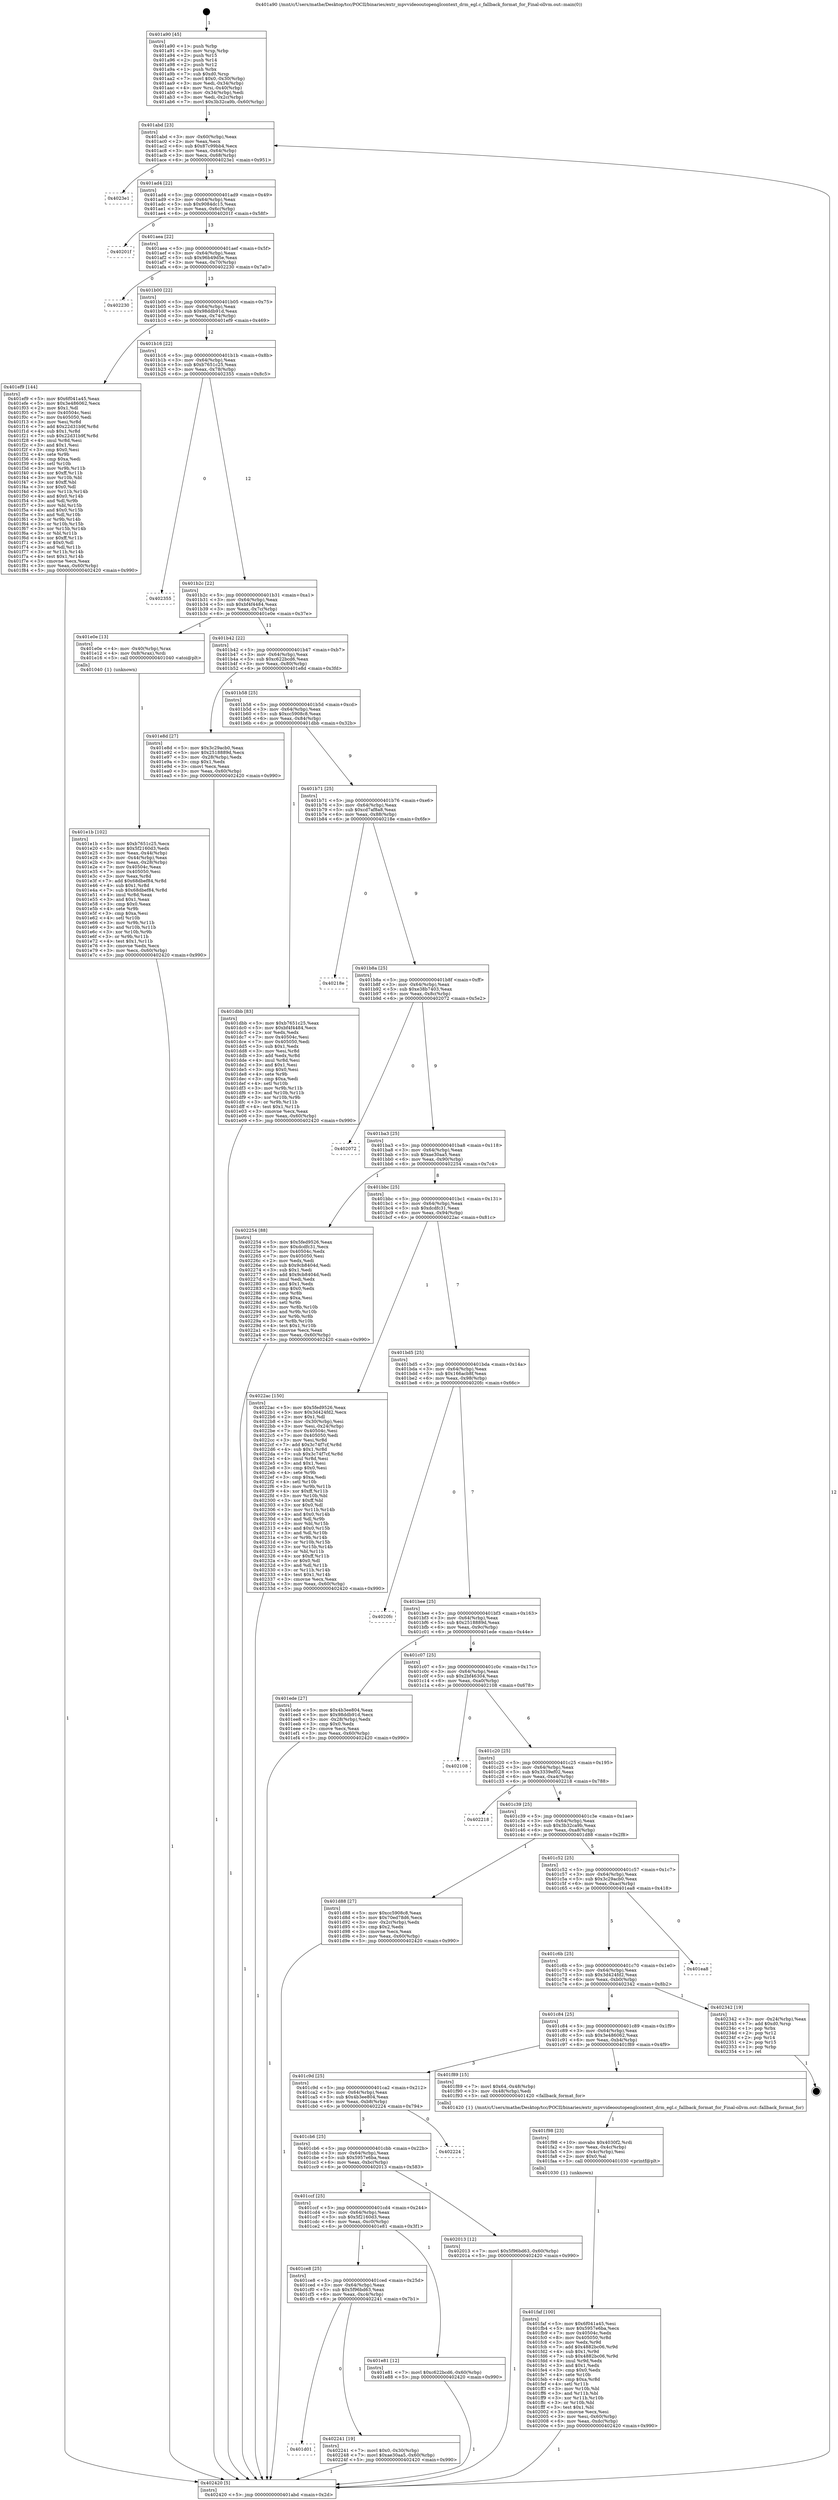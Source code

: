digraph "0x401a90" {
  label = "0x401a90 (/mnt/c/Users/mathe/Desktop/tcc/POCII/binaries/extr_mpvvideooutopenglcontext_drm_egl.c_fallback_format_for_Final-ollvm.out::main(0))"
  labelloc = "t"
  node[shape=record]

  Entry [label="",width=0.3,height=0.3,shape=circle,fillcolor=black,style=filled]
  "0x401abd" [label="{
     0x401abd [23]\l
     | [instrs]\l
     &nbsp;&nbsp;0x401abd \<+3\>: mov -0x60(%rbp),%eax\l
     &nbsp;&nbsp;0x401ac0 \<+2\>: mov %eax,%ecx\l
     &nbsp;&nbsp;0x401ac2 \<+6\>: sub $0x87c99bb4,%ecx\l
     &nbsp;&nbsp;0x401ac8 \<+3\>: mov %eax,-0x64(%rbp)\l
     &nbsp;&nbsp;0x401acb \<+3\>: mov %ecx,-0x68(%rbp)\l
     &nbsp;&nbsp;0x401ace \<+6\>: je 00000000004023e1 \<main+0x951\>\l
  }"]
  "0x4023e1" [label="{
     0x4023e1\l
  }", style=dashed]
  "0x401ad4" [label="{
     0x401ad4 [22]\l
     | [instrs]\l
     &nbsp;&nbsp;0x401ad4 \<+5\>: jmp 0000000000401ad9 \<main+0x49\>\l
     &nbsp;&nbsp;0x401ad9 \<+3\>: mov -0x64(%rbp),%eax\l
     &nbsp;&nbsp;0x401adc \<+5\>: sub $0x9084dc15,%eax\l
     &nbsp;&nbsp;0x401ae1 \<+3\>: mov %eax,-0x6c(%rbp)\l
     &nbsp;&nbsp;0x401ae4 \<+6\>: je 000000000040201f \<main+0x58f\>\l
  }"]
  Exit [label="",width=0.3,height=0.3,shape=circle,fillcolor=black,style=filled,peripheries=2]
  "0x40201f" [label="{
     0x40201f\l
  }", style=dashed]
  "0x401aea" [label="{
     0x401aea [22]\l
     | [instrs]\l
     &nbsp;&nbsp;0x401aea \<+5\>: jmp 0000000000401aef \<main+0x5f\>\l
     &nbsp;&nbsp;0x401aef \<+3\>: mov -0x64(%rbp),%eax\l
     &nbsp;&nbsp;0x401af2 \<+5\>: sub $0x96b49d5e,%eax\l
     &nbsp;&nbsp;0x401af7 \<+3\>: mov %eax,-0x70(%rbp)\l
     &nbsp;&nbsp;0x401afa \<+6\>: je 0000000000402230 \<main+0x7a0\>\l
  }"]
  "0x401d01" [label="{
     0x401d01\l
  }", style=dashed]
  "0x402230" [label="{
     0x402230\l
  }", style=dashed]
  "0x401b00" [label="{
     0x401b00 [22]\l
     | [instrs]\l
     &nbsp;&nbsp;0x401b00 \<+5\>: jmp 0000000000401b05 \<main+0x75\>\l
     &nbsp;&nbsp;0x401b05 \<+3\>: mov -0x64(%rbp),%eax\l
     &nbsp;&nbsp;0x401b08 \<+5\>: sub $0x98ddb91d,%eax\l
     &nbsp;&nbsp;0x401b0d \<+3\>: mov %eax,-0x74(%rbp)\l
     &nbsp;&nbsp;0x401b10 \<+6\>: je 0000000000401ef9 \<main+0x469\>\l
  }"]
  "0x402241" [label="{
     0x402241 [19]\l
     | [instrs]\l
     &nbsp;&nbsp;0x402241 \<+7\>: movl $0x0,-0x30(%rbp)\l
     &nbsp;&nbsp;0x402248 \<+7\>: movl $0xae30aa5,-0x60(%rbp)\l
     &nbsp;&nbsp;0x40224f \<+5\>: jmp 0000000000402420 \<main+0x990\>\l
  }"]
  "0x401ef9" [label="{
     0x401ef9 [144]\l
     | [instrs]\l
     &nbsp;&nbsp;0x401ef9 \<+5\>: mov $0x6f041a45,%eax\l
     &nbsp;&nbsp;0x401efe \<+5\>: mov $0x3e486062,%ecx\l
     &nbsp;&nbsp;0x401f03 \<+2\>: mov $0x1,%dl\l
     &nbsp;&nbsp;0x401f05 \<+7\>: mov 0x40504c,%esi\l
     &nbsp;&nbsp;0x401f0c \<+7\>: mov 0x405050,%edi\l
     &nbsp;&nbsp;0x401f13 \<+3\>: mov %esi,%r8d\l
     &nbsp;&nbsp;0x401f16 \<+7\>: add $0x22d31b9f,%r8d\l
     &nbsp;&nbsp;0x401f1d \<+4\>: sub $0x1,%r8d\l
     &nbsp;&nbsp;0x401f21 \<+7\>: sub $0x22d31b9f,%r8d\l
     &nbsp;&nbsp;0x401f28 \<+4\>: imul %r8d,%esi\l
     &nbsp;&nbsp;0x401f2c \<+3\>: and $0x1,%esi\l
     &nbsp;&nbsp;0x401f2f \<+3\>: cmp $0x0,%esi\l
     &nbsp;&nbsp;0x401f32 \<+4\>: sete %r9b\l
     &nbsp;&nbsp;0x401f36 \<+3\>: cmp $0xa,%edi\l
     &nbsp;&nbsp;0x401f39 \<+4\>: setl %r10b\l
     &nbsp;&nbsp;0x401f3d \<+3\>: mov %r9b,%r11b\l
     &nbsp;&nbsp;0x401f40 \<+4\>: xor $0xff,%r11b\l
     &nbsp;&nbsp;0x401f44 \<+3\>: mov %r10b,%bl\l
     &nbsp;&nbsp;0x401f47 \<+3\>: xor $0xff,%bl\l
     &nbsp;&nbsp;0x401f4a \<+3\>: xor $0x0,%dl\l
     &nbsp;&nbsp;0x401f4d \<+3\>: mov %r11b,%r14b\l
     &nbsp;&nbsp;0x401f50 \<+4\>: and $0x0,%r14b\l
     &nbsp;&nbsp;0x401f54 \<+3\>: and %dl,%r9b\l
     &nbsp;&nbsp;0x401f57 \<+3\>: mov %bl,%r15b\l
     &nbsp;&nbsp;0x401f5a \<+4\>: and $0x0,%r15b\l
     &nbsp;&nbsp;0x401f5e \<+3\>: and %dl,%r10b\l
     &nbsp;&nbsp;0x401f61 \<+3\>: or %r9b,%r14b\l
     &nbsp;&nbsp;0x401f64 \<+3\>: or %r10b,%r15b\l
     &nbsp;&nbsp;0x401f67 \<+3\>: xor %r15b,%r14b\l
     &nbsp;&nbsp;0x401f6a \<+3\>: or %bl,%r11b\l
     &nbsp;&nbsp;0x401f6d \<+4\>: xor $0xff,%r11b\l
     &nbsp;&nbsp;0x401f71 \<+3\>: or $0x0,%dl\l
     &nbsp;&nbsp;0x401f74 \<+3\>: and %dl,%r11b\l
     &nbsp;&nbsp;0x401f77 \<+3\>: or %r11b,%r14b\l
     &nbsp;&nbsp;0x401f7a \<+4\>: test $0x1,%r14b\l
     &nbsp;&nbsp;0x401f7e \<+3\>: cmovne %ecx,%eax\l
     &nbsp;&nbsp;0x401f81 \<+3\>: mov %eax,-0x60(%rbp)\l
     &nbsp;&nbsp;0x401f84 \<+5\>: jmp 0000000000402420 \<main+0x990\>\l
  }"]
  "0x401b16" [label="{
     0x401b16 [22]\l
     | [instrs]\l
     &nbsp;&nbsp;0x401b16 \<+5\>: jmp 0000000000401b1b \<main+0x8b\>\l
     &nbsp;&nbsp;0x401b1b \<+3\>: mov -0x64(%rbp),%eax\l
     &nbsp;&nbsp;0x401b1e \<+5\>: sub $0xb7651c25,%eax\l
     &nbsp;&nbsp;0x401b23 \<+3\>: mov %eax,-0x78(%rbp)\l
     &nbsp;&nbsp;0x401b26 \<+6\>: je 0000000000402355 \<main+0x8c5\>\l
  }"]
  "0x401faf" [label="{
     0x401faf [100]\l
     | [instrs]\l
     &nbsp;&nbsp;0x401faf \<+5\>: mov $0x6f041a45,%esi\l
     &nbsp;&nbsp;0x401fb4 \<+5\>: mov $0x5957e6ba,%ecx\l
     &nbsp;&nbsp;0x401fb9 \<+7\>: mov 0x40504c,%edx\l
     &nbsp;&nbsp;0x401fc0 \<+8\>: mov 0x405050,%r8d\l
     &nbsp;&nbsp;0x401fc8 \<+3\>: mov %edx,%r9d\l
     &nbsp;&nbsp;0x401fcb \<+7\>: add $0x4882bc06,%r9d\l
     &nbsp;&nbsp;0x401fd2 \<+4\>: sub $0x1,%r9d\l
     &nbsp;&nbsp;0x401fd6 \<+7\>: sub $0x4882bc06,%r9d\l
     &nbsp;&nbsp;0x401fdd \<+4\>: imul %r9d,%edx\l
     &nbsp;&nbsp;0x401fe1 \<+3\>: and $0x1,%edx\l
     &nbsp;&nbsp;0x401fe4 \<+3\>: cmp $0x0,%edx\l
     &nbsp;&nbsp;0x401fe7 \<+4\>: sete %r10b\l
     &nbsp;&nbsp;0x401feb \<+4\>: cmp $0xa,%r8d\l
     &nbsp;&nbsp;0x401fef \<+4\>: setl %r11b\l
     &nbsp;&nbsp;0x401ff3 \<+3\>: mov %r10b,%bl\l
     &nbsp;&nbsp;0x401ff6 \<+3\>: and %r11b,%bl\l
     &nbsp;&nbsp;0x401ff9 \<+3\>: xor %r11b,%r10b\l
     &nbsp;&nbsp;0x401ffc \<+3\>: or %r10b,%bl\l
     &nbsp;&nbsp;0x401fff \<+3\>: test $0x1,%bl\l
     &nbsp;&nbsp;0x402002 \<+3\>: cmovne %ecx,%esi\l
     &nbsp;&nbsp;0x402005 \<+3\>: mov %esi,-0x60(%rbp)\l
     &nbsp;&nbsp;0x402008 \<+6\>: mov %eax,-0xdc(%rbp)\l
     &nbsp;&nbsp;0x40200e \<+5\>: jmp 0000000000402420 \<main+0x990\>\l
  }"]
  "0x402355" [label="{
     0x402355\l
  }", style=dashed]
  "0x401b2c" [label="{
     0x401b2c [22]\l
     | [instrs]\l
     &nbsp;&nbsp;0x401b2c \<+5\>: jmp 0000000000401b31 \<main+0xa1\>\l
     &nbsp;&nbsp;0x401b31 \<+3\>: mov -0x64(%rbp),%eax\l
     &nbsp;&nbsp;0x401b34 \<+5\>: sub $0xbf4f4484,%eax\l
     &nbsp;&nbsp;0x401b39 \<+3\>: mov %eax,-0x7c(%rbp)\l
     &nbsp;&nbsp;0x401b3c \<+6\>: je 0000000000401e0e \<main+0x37e\>\l
  }"]
  "0x401f98" [label="{
     0x401f98 [23]\l
     | [instrs]\l
     &nbsp;&nbsp;0x401f98 \<+10\>: movabs $0x4030f2,%rdi\l
     &nbsp;&nbsp;0x401fa2 \<+3\>: mov %eax,-0x4c(%rbp)\l
     &nbsp;&nbsp;0x401fa5 \<+3\>: mov -0x4c(%rbp),%esi\l
     &nbsp;&nbsp;0x401fa8 \<+2\>: mov $0x0,%al\l
     &nbsp;&nbsp;0x401faa \<+5\>: call 0000000000401030 \<printf@plt\>\l
     | [calls]\l
     &nbsp;&nbsp;0x401030 \{1\} (unknown)\l
  }"]
  "0x401e0e" [label="{
     0x401e0e [13]\l
     | [instrs]\l
     &nbsp;&nbsp;0x401e0e \<+4\>: mov -0x40(%rbp),%rax\l
     &nbsp;&nbsp;0x401e12 \<+4\>: mov 0x8(%rax),%rdi\l
     &nbsp;&nbsp;0x401e16 \<+5\>: call 0000000000401040 \<atoi@plt\>\l
     | [calls]\l
     &nbsp;&nbsp;0x401040 \{1\} (unknown)\l
  }"]
  "0x401b42" [label="{
     0x401b42 [22]\l
     | [instrs]\l
     &nbsp;&nbsp;0x401b42 \<+5\>: jmp 0000000000401b47 \<main+0xb7\>\l
     &nbsp;&nbsp;0x401b47 \<+3\>: mov -0x64(%rbp),%eax\l
     &nbsp;&nbsp;0x401b4a \<+5\>: sub $0xc622bcd6,%eax\l
     &nbsp;&nbsp;0x401b4f \<+3\>: mov %eax,-0x80(%rbp)\l
     &nbsp;&nbsp;0x401b52 \<+6\>: je 0000000000401e8d \<main+0x3fd\>\l
  }"]
  "0x401ce8" [label="{
     0x401ce8 [25]\l
     | [instrs]\l
     &nbsp;&nbsp;0x401ce8 \<+5\>: jmp 0000000000401ced \<main+0x25d\>\l
     &nbsp;&nbsp;0x401ced \<+3\>: mov -0x64(%rbp),%eax\l
     &nbsp;&nbsp;0x401cf0 \<+5\>: sub $0x5f96bd63,%eax\l
     &nbsp;&nbsp;0x401cf5 \<+6\>: mov %eax,-0xc4(%rbp)\l
     &nbsp;&nbsp;0x401cfb \<+6\>: je 0000000000402241 \<main+0x7b1\>\l
  }"]
  "0x401e8d" [label="{
     0x401e8d [27]\l
     | [instrs]\l
     &nbsp;&nbsp;0x401e8d \<+5\>: mov $0x3c29acb0,%eax\l
     &nbsp;&nbsp;0x401e92 \<+5\>: mov $0x2518889d,%ecx\l
     &nbsp;&nbsp;0x401e97 \<+3\>: mov -0x28(%rbp),%edx\l
     &nbsp;&nbsp;0x401e9a \<+3\>: cmp $0x1,%edx\l
     &nbsp;&nbsp;0x401e9d \<+3\>: cmovl %ecx,%eax\l
     &nbsp;&nbsp;0x401ea0 \<+3\>: mov %eax,-0x60(%rbp)\l
     &nbsp;&nbsp;0x401ea3 \<+5\>: jmp 0000000000402420 \<main+0x990\>\l
  }"]
  "0x401b58" [label="{
     0x401b58 [25]\l
     | [instrs]\l
     &nbsp;&nbsp;0x401b58 \<+5\>: jmp 0000000000401b5d \<main+0xcd\>\l
     &nbsp;&nbsp;0x401b5d \<+3\>: mov -0x64(%rbp),%eax\l
     &nbsp;&nbsp;0x401b60 \<+5\>: sub $0xcc5908c8,%eax\l
     &nbsp;&nbsp;0x401b65 \<+6\>: mov %eax,-0x84(%rbp)\l
     &nbsp;&nbsp;0x401b6b \<+6\>: je 0000000000401dbb \<main+0x32b\>\l
  }"]
  "0x401e81" [label="{
     0x401e81 [12]\l
     | [instrs]\l
     &nbsp;&nbsp;0x401e81 \<+7\>: movl $0xc622bcd6,-0x60(%rbp)\l
     &nbsp;&nbsp;0x401e88 \<+5\>: jmp 0000000000402420 \<main+0x990\>\l
  }"]
  "0x401dbb" [label="{
     0x401dbb [83]\l
     | [instrs]\l
     &nbsp;&nbsp;0x401dbb \<+5\>: mov $0xb7651c25,%eax\l
     &nbsp;&nbsp;0x401dc0 \<+5\>: mov $0xbf4f4484,%ecx\l
     &nbsp;&nbsp;0x401dc5 \<+2\>: xor %edx,%edx\l
     &nbsp;&nbsp;0x401dc7 \<+7\>: mov 0x40504c,%esi\l
     &nbsp;&nbsp;0x401dce \<+7\>: mov 0x405050,%edi\l
     &nbsp;&nbsp;0x401dd5 \<+3\>: sub $0x1,%edx\l
     &nbsp;&nbsp;0x401dd8 \<+3\>: mov %esi,%r8d\l
     &nbsp;&nbsp;0x401ddb \<+3\>: add %edx,%r8d\l
     &nbsp;&nbsp;0x401dde \<+4\>: imul %r8d,%esi\l
     &nbsp;&nbsp;0x401de2 \<+3\>: and $0x1,%esi\l
     &nbsp;&nbsp;0x401de5 \<+3\>: cmp $0x0,%esi\l
     &nbsp;&nbsp;0x401de8 \<+4\>: sete %r9b\l
     &nbsp;&nbsp;0x401dec \<+3\>: cmp $0xa,%edi\l
     &nbsp;&nbsp;0x401def \<+4\>: setl %r10b\l
     &nbsp;&nbsp;0x401df3 \<+3\>: mov %r9b,%r11b\l
     &nbsp;&nbsp;0x401df6 \<+3\>: and %r10b,%r11b\l
     &nbsp;&nbsp;0x401df9 \<+3\>: xor %r10b,%r9b\l
     &nbsp;&nbsp;0x401dfc \<+3\>: or %r9b,%r11b\l
     &nbsp;&nbsp;0x401dff \<+4\>: test $0x1,%r11b\l
     &nbsp;&nbsp;0x401e03 \<+3\>: cmovne %ecx,%eax\l
     &nbsp;&nbsp;0x401e06 \<+3\>: mov %eax,-0x60(%rbp)\l
     &nbsp;&nbsp;0x401e09 \<+5\>: jmp 0000000000402420 \<main+0x990\>\l
  }"]
  "0x401b71" [label="{
     0x401b71 [25]\l
     | [instrs]\l
     &nbsp;&nbsp;0x401b71 \<+5\>: jmp 0000000000401b76 \<main+0xe6\>\l
     &nbsp;&nbsp;0x401b76 \<+3\>: mov -0x64(%rbp),%eax\l
     &nbsp;&nbsp;0x401b79 \<+5\>: sub $0xcd7af8a8,%eax\l
     &nbsp;&nbsp;0x401b7e \<+6\>: mov %eax,-0x88(%rbp)\l
     &nbsp;&nbsp;0x401b84 \<+6\>: je 000000000040218e \<main+0x6fe\>\l
  }"]
  "0x401ccf" [label="{
     0x401ccf [25]\l
     | [instrs]\l
     &nbsp;&nbsp;0x401ccf \<+5\>: jmp 0000000000401cd4 \<main+0x244\>\l
     &nbsp;&nbsp;0x401cd4 \<+3\>: mov -0x64(%rbp),%eax\l
     &nbsp;&nbsp;0x401cd7 \<+5\>: sub $0x5f2160d3,%eax\l
     &nbsp;&nbsp;0x401cdc \<+6\>: mov %eax,-0xc0(%rbp)\l
     &nbsp;&nbsp;0x401ce2 \<+6\>: je 0000000000401e81 \<main+0x3f1\>\l
  }"]
  "0x40218e" [label="{
     0x40218e\l
  }", style=dashed]
  "0x401b8a" [label="{
     0x401b8a [25]\l
     | [instrs]\l
     &nbsp;&nbsp;0x401b8a \<+5\>: jmp 0000000000401b8f \<main+0xff\>\l
     &nbsp;&nbsp;0x401b8f \<+3\>: mov -0x64(%rbp),%eax\l
     &nbsp;&nbsp;0x401b92 \<+5\>: sub $0xe38b7403,%eax\l
     &nbsp;&nbsp;0x401b97 \<+6\>: mov %eax,-0x8c(%rbp)\l
     &nbsp;&nbsp;0x401b9d \<+6\>: je 0000000000402072 \<main+0x5e2\>\l
  }"]
  "0x402013" [label="{
     0x402013 [12]\l
     | [instrs]\l
     &nbsp;&nbsp;0x402013 \<+7\>: movl $0x5f96bd63,-0x60(%rbp)\l
     &nbsp;&nbsp;0x40201a \<+5\>: jmp 0000000000402420 \<main+0x990\>\l
  }"]
  "0x402072" [label="{
     0x402072\l
  }", style=dashed]
  "0x401ba3" [label="{
     0x401ba3 [25]\l
     | [instrs]\l
     &nbsp;&nbsp;0x401ba3 \<+5\>: jmp 0000000000401ba8 \<main+0x118\>\l
     &nbsp;&nbsp;0x401ba8 \<+3\>: mov -0x64(%rbp),%eax\l
     &nbsp;&nbsp;0x401bab \<+5\>: sub $0xae30aa5,%eax\l
     &nbsp;&nbsp;0x401bb0 \<+6\>: mov %eax,-0x90(%rbp)\l
     &nbsp;&nbsp;0x401bb6 \<+6\>: je 0000000000402254 \<main+0x7c4\>\l
  }"]
  "0x401cb6" [label="{
     0x401cb6 [25]\l
     | [instrs]\l
     &nbsp;&nbsp;0x401cb6 \<+5\>: jmp 0000000000401cbb \<main+0x22b\>\l
     &nbsp;&nbsp;0x401cbb \<+3\>: mov -0x64(%rbp),%eax\l
     &nbsp;&nbsp;0x401cbe \<+5\>: sub $0x5957e6ba,%eax\l
     &nbsp;&nbsp;0x401cc3 \<+6\>: mov %eax,-0xbc(%rbp)\l
     &nbsp;&nbsp;0x401cc9 \<+6\>: je 0000000000402013 \<main+0x583\>\l
  }"]
  "0x402254" [label="{
     0x402254 [88]\l
     | [instrs]\l
     &nbsp;&nbsp;0x402254 \<+5\>: mov $0x5fed9526,%eax\l
     &nbsp;&nbsp;0x402259 \<+5\>: mov $0xdcdfc31,%ecx\l
     &nbsp;&nbsp;0x40225e \<+7\>: mov 0x40504c,%edx\l
     &nbsp;&nbsp;0x402265 \<+7\>: mov 0x405050,%esi\l
     &nbsp;&nbsp;0x40226c \<+2\>: mov %edx,%edi\l
     &nbsp;&nbsp;0x40226e \<+6\>: sub $0x9cb8404d,%edi\l
     &nbsp;&nbsp;0x402274 \<+3\>: sub $0x1,%edi\l
     &nbsp;&nbsp;0x402277 \<+6\>: add $0x9cb8404d,%edi\l
     &nbsp;&nbsp;0x40227d \<+3\>: imul %edi,%edx\l
     &nbsp;&nbsp;0x402280 \<+3\>: and $0x1,%edx\l
     &nbsp;&nbsp;0x402283 \<+3\>: cmp $0x0,%edx\l
     &nbsp;&nbsp;0x402286 \<+4\>: sete %r8b\l
     &nbsp;&nbsp;0x40228a \<+3\>: cmp $0xa,%esi\l
     &nbsp;&nbsp;0x40228d \<+4\>: setl %r9b\l
     &nbsp;&nbsp;0x402291 \<+3\>: mov %r8b,%r10b\l
     &nbsp;&nbsp;0x402294 \<+3\>: and %r9b,%r10b\l
     &nbsp;&nbsp;0x402297 \<+3\>: xor %r9b,%r8b\l
     &nbsp;&nbsp;0x40229a \<+3\>: or %r8b,%r10b\l
     &nbsp;&nbsp;0x40229d \<+4\>: test $0x1,%r10b\l
     &nbsp;&nbsp;0x4022a1 \<+3\>: cmovne %ecx,%eax\l
     &nbsp;&nbsp;0x4022a4 \<+3\>: mov %eax,-0x60(%rbp)\l
     &nbsp;&nbsp;0x4022a7 \<+5\>: jmp 0000000000402420 \<main+0x990\>\l
  }"]
  "0x401bbc" [label="{
     0x401bbc [25]\l
     | [instrs]\l
     &nbsp;&nbsp;0x401bbc \<+5\>: jmp 0000000000401bc1 \<main+0x131\>\l
     &nbsp;&nbsp;0x401bc1 \<+3\>: mov -0x64(%rbp),%eax\l
     &nbsp;&nbsp;0x401bc4 \<+5\>: sub $0xdcdfc31,%eax\l
     &nbsp;&nbsp;0x401bc9 \<+6\>: mov %eax,-0x94(%rbp)\l
     &nbsp;&nbsp;0x401bcf \<+6\>: je 00000000004022ac \<main+0x81c\>\l
  }"]
  "0x402224" [label="{
     0x402224\l
  }", style=dashed]
  "0x4022ac" [label="{
     0x4022ac [150]\l
     | [instrs]\l
     &nbsp;&nbsp;0x4022ac \<+5\>: mov $0x5fed9526,%eax\l
     &nbsp;&nbsp;0x4022b1 \<+5\>: mov $0x3d424fd2,%ecx\l
     &nbsp;&nbsp;0x4022b6 \<+2\>: mov $0x1,%dl\l
     &nbsp;&nbsp;0x4022b8 \<+3\>: mov -0x30(%rbp),%esi\l
     &nbsp;&nbsp;0x4022bb \<+3\>: mov %esi,-0x24(%rbp)\l
     &nbsp;&nbsp;0x4022be \<+7\>: mov 0x40504c,%esi\l
     &nbsp;&nbsp;0x4022c5 \<+7\>: mov 0x405050,%edi\l
     &nbsp;&nbsp;0x4022cc \<+3\>: mov %esi,%r8d\l
     &nbsp;&nbsp;0x4022cf \<+7\>: add $0x3c74f7cf,%r8d\l
     &nbsp;&nbsp;0x4022d6 \<+4\>: sub $0x1,%r8d\l
     &nbsp;&nbsp;0x4022da \<+7\>: sub $0x3c74f7cf,%r8d\l
     &nbsp;&nbsp;0x4022e1 \<+4\>: imul %r8d,%esi\l
     &nbsp;&nbsp;0x4022e5 \<+3\>: and $0x1,%esi\l
     &nbsp;&nbsp;0x4022e8 \<+3\>: cmp $0x0,%esi\l
     &nbsp;&nbsp;0x4022eb \<+4\>: sete %r9b\l
     &nbsp;&nbsp;0x4022ef \<+3\>: cmp $0xa,%edi\l
     &nbsp;&nbsp;0x4022f2 \<+4\>: setl %r10b\l
     &nbsp;&nbsp;0x4022f6 \<+3\>: mov %r9b,%r11b\l
     &nbsp;&nbsp;0x4022f9 \<+4\>: xor $0xff,%r11b\l
     &nbsp;&nbsp;0x4022fd \<+3\>: mov %r10b,%bl\l
     &nbsp;&nbsp;0x402300 \<+3\>: xor $0xff,%bl\l
     &nbsp;&nbsp;0x402303 \<+3\>: xor $0x0,%dl\l
     &nbsp;&nbsp;0x402306 \<+3\>: mov %r11b,%r14b\l
     &nbsp;&nbsp;0x402309 \<+4\>: and $0x0,%r14b\l
     &nbsp;&nbsp;0x40230d \<+3\>: and %dl,%r9b\l
     &nbsp;&nbsp;0x402310 \<+3\>: mov %bl,%r15b\l
     &nbsp;&nbsp;0x402313 \<+4\>: and $0x0,%r15b\l
     &nbsp;&nbsp;0x402317 \<+3\>: and %dl,%r10b\l
     &nbsp;&nbsp;0x40231a \<+3\>: or %r9b,%r14b\l
     &nbsp;&nbsp;0x40231d \<+3\>: or %r10b,%r15b\l
     &nbsp;&nbsp;0x402320 \<+3\>: xor %r15b,%r14b\l
     &nbsp;&nbsp;0x402323 \<+3\>: or %bl,%r11b\l
     &nbsp;&nbsp;0x402326 \<+4\>: xor $0xff,%r11b\l
     &nbsp;&nbsp;0x40232a \<+3\>: or $0x0,%dl\l
     &nbsp;&nbsp;0x40232d \<+3\>: and %dl,%r11b\l
     &nbsp;&nbsp;0x402330 \<+3\>: or %r11b,%r14b\l
     &nbsp;&nbsp;0x402333 \<+4\>: test $0x1,%r14b\l
     &nbsp;&nbsp;0x402337 \<+3\>: cmovne %ecx,%eax\l
     &nbsp;&nbsp;0x40233a \<+3\>: mov %eax,-0x60(%rbp)\l
     &nbsp;&nbsp;0x40233d \<+5\>: jmp 0000000000402420 \<main+0x990\>\l
  }"]
  "0x401bd5" [label="{
     0x401bd5 [25]\l
     | [instrs]\l
     &nbsp;&nbsp;0x401bd5 \<+5\>: jmp 0000000000401bda \<main+0x14a\>\l
     &nbsp;&nbsp;0x401bda \<+3\>: mov -0x64(%rbp),%eax\l
     &nbsp;&nbsp;0x401bdd \<+5\>: sub $0x166acb8f,%eax\l
     &nbsp;&nbsp;0x401be2 \<+6\>: mov %eax,-0x98(%rbp)\l
     &nbsp;&nbsp;0x401be8 \<+6\>: je 00000000004020fc \<main+0x66c\>\l
  }"]
  "0x401c9d" [label="{
     0x401c9d [25]\l
     | [instrs]\l
     &nbsp;&nbsp;0x401c9d \<+5\>: jmp 0000000000401ca2 \<main+0x212\>\l
     &nbsp;&nbsp;0x401ca2 \<+3\>: mov -0x64(%rbp),%eax\l
     &nbsp;&nbsp;0x401ca5 \<+5\>: sub $0x4b3ee804,%eax\l
     &nbsp;&nbsp;0x401caa \<+6\>: mov %eax,-0xb8(%rbp)\l
     &nbsp;&nbsp;0x401cb0 \<+6\>: je 0000000000402224 \<main+0x794\>\l
  }"]
  "0x4020fc" [label="{
     0x4020fc\l
  }", style=dashed]
  "0x401bee" [label="{
     0x401bee [25]\l
     | [instrs]\l
     &nbsp;&nbsp;0x401bee \<+5\>: jmp 0000000000401bf3 \<main+0x163\>\l
     &nbsp;&nbsp;0x401bf3 \<+3\>: mov -0x64(%rbp),%eax\l
     &nbsp;&nbsp;0x401bf6 \<+5\>: sub $0x2518889d,%eax\l
     &nbsp;&nbsp;0x401bfb \<+6\>: mov %eax,-0x9c(%rbp)\l
     &nbsp;&nbsp;0x401c01 \<+6\>: je 0000000000401ede \<main+0x44e\>\l
  }"]
  "0x401f89" [label="{
     0x401f89 [15]\l
     | [instrs]\l
     &nbsp;&nbsp;0x401f89 \<+7\>: movl $0x64,-0x48(%rbp)\l
     &nbsp;&nbsp;0x401f90 \<+3\>: mov -0x48(%rbp),%edi\l
     &nbsp;&nbsp;0x401f93 \<+5\>: call 0000000000401420 \<fallback_format_for\>\l
     | [calls]\l
     &nbsp;&nbsp;0x401420 \{1\} (/mnt/c/Users/mathe/Desktop/tcc/POCII/binaries/extr_mpvvideooutopenglcontext_drm_egl.c_fallback_format_for_Final-ollvm.out::fallback_format_for)\l
  }"]
  "0x401ede" [label="{
     0x401ede [27]\l
     | [instrs]\l
     &nbsp;&nbsp;0x401ede \<+5\>: mov $0x4b3ee804,%eax\l
     &nbsp;&nbsp;0x401ee3 \<+5\>: mov $0x98ddb91d,%ecx\l
     &nbsp;&nbsp;0x401ee8 \<+3\>: mov -0x28(%rbp),%edx\l
     &nbsp;&nbsp;0x401eeb \<+3\>: cmp $0x0,%edx\l
     &nbsp;&nbsp;0x401eee \<+3\>: cmove %ecx,%eax\l
     &nbsp;&nbsp;0x401ef1 \<+3\>: mov %eax,-0x60(%rbp)\l
     &nbsp;&nbsp;0x401ef4 \<+5\>: jmp 0000000000402420 \<main+0x990\>\l
  }"]
  "0x401c07" [label="{
     0x401c07 [25]\l
     | [instrs]\l
     &nbsp;&nbsp;0x401c07 \<+5\>: jmp 0000000000401c0c \<main+0x17c\>\l
     &nbsp;&nbsp;0x401c0c \<+3\>: mov -0x64(%rbp),%eax\l
     &nbsp;&nbsp;0x401c0f \<+5\>: sub $0x2bf46304,%eax\l
     &nbsp;&nbsp;0x401c14 \<+6\>: mov %eax,-0xa0(%rbp)\l
     &nbsp;&nbsp;0x401c1a \<+6\>: je 0000000000402108 \<main+0x678\>\l
  }"]
  "0x401c84" [label="{
     0x401c84 [25]\l
     | [instrs]\l
     &nbsp;&nbsp;0x401c84 \<+5\>: jmp 0000000000401c89 \<main+0x1f9\>\l
     &nbsp;&nbsp;0x401c89 \<+3\>: mov -0x64(%rbp),%eax\l
     &nbsp;&nbsp;0x401c8c \<+5\>: sub $0x3e486062,%eax\l
     &nbsp;&nbsp;0x401c91 \<+6\>: mov %eax,-0xb4(%rbp)\l
     &nbsp;&nbsp;0x401c97 \<+6\>: je 0000000000401f89 \<main+0x4f9\>\l
  }"]
  "0x402108" [label="{
     0x402108\l
  }", style=dashed]
  "0x401c20" [label="{
     0x401c20 [25]\l
     | [instrs]\l
     &nbsp;&nbsp;0x401c20 \<+5\>: jmp 0000000000401c25 \<main+0x195\>\l
     &nbsp;&nbsp;0x401c25 \<+3\>: mov -0x64(%rbp),%eax\l
     &nbsp;&nbsp;0x401c28 \<+5\>: sub $0x3339ef02,%eax\l
     &nbsp;&nbsp;0x401c2d \<+6\>: mov %eax,-0xa4(%rbp)\l
     &nbsp;&nbsp;0x401c33 \<+6\>: je 0000000000402218 \<main+0x788\>\l
  }"]
  "0x402342" [label="{
     0x402342 [19]\l
     | [instrs]\l
     &nbsp;&nbsp;0x402342 \<+3\>: mov -0x24(%rbp),%eax\l
     &nbsp;&nbsp;0x402345 \<+7\>: add $0xd0,%rsp\l
     &nbsp;&nbsp;0x40234c \<+1\>: pop %rbx\l
     &nbsp;&nbsp;0x40234d \<+2\>: pop %r12\l
     &nbsp;&nbsp;0x40234f \<+2\>: pop %r14\l
     &nbsp;&nbsp;0x402351 \<+2\>: pop %r15\l
     &nbsp;&nbsp;0x402353 \<+1\>: pop %rbp\l
     &nbsp;&nbsp;0x402354 \<+1\>: ret\l
  }"]
  "0x402218" [label="{
     0x402218\l
  }", style=dashed]
  "0x401c39" [label="{
     0x401c39 [25]\l
     | [instrs]\l
     &nbsp;&nbsp;0x401c39 \<+5\>: jmp 0000000000401c3e \<main+0x1ae\>\l
     &nbsp;&nbsp;0x401c3e \<+3\>: mov -0x64(%rbp),%eax\l
     &nbsp;&nbsp;0x401c41 \<+5\>: sub $0x3b32ca9b,%eax\l
     &nbsp;&nbsp;0x401c46 \<+6\>: mov %eax,-0xa8(%rbp)\l
     &nbsp;&nbsp;0x401c4c \<+6\>: je 0000000000401d88 \<main+0x2f8\>\l
  }"]
  "0x401c6b" [label="{
     0x401c6b [25]\l
     | [instrs]\l
     &nbsp;&nbsp;0x401c6b \<+5\>: jmp 0000000000401c70 \<main+0x1e0\>\l
     &nbsp;&nbsp;0x401c70 \<+3\>: mov -0x64(%rbp),%eax\l
     &nbsp;&nbsp;0x401c73 \<+5\>: sub $0x3d424fd2,%eax\l
     &nbsp;&nbsp;0x401c78 \<+6\>: mov %eax,-0xb0(%rbp)\l
     &nbsp;&nbsp;0x401c7e \<+6\>: je 0000000000402342 \<main+0x8b2\>\l
  }"]
  "0x401d88" [label="{
     0x401d88 [27]\l
     | [instrs]\l
     &nbsp;&nbsp;0x401d88 \<+5\>: mov $0xcc5908c8,%eax\l
     &nbsp;&nbsp;0x401d8d \<+5\>: mov $0x70ed78d6,%ecx\l
     &nbsp;&nbsp;0x401d92 \<+3\>: mov -0x2c(%rbp),%edx\l
     &nbsp;&nbsp;0x401d95 \<+3\>: cmp $0x2,%edx\l
     &nbsp;&nbsp;0x401d98 \<+3\>: cmovne %ecx,%eax\l
     &nbsp;&nbsp;0x401d9b \<+3\>: mov %eax,-0x60(%rbp)\l
     &nbsp;&nbsp;0x401d9e \<+5\>: jmp 0000000000402420 \<main+0x990\>\l
  }"]
  "0x401c52" [label="{
     0x401c52 [25]\l
     | [instrs]\l
     &nbsp;&nbsp;0x401c52 \<+5\>: jmp 0000000000401c57 \<main+0x1c7\>\l
     &nbsp;&nbsp;0x401c57 \<+3\>: mov -0x64(%rbp),%eax\l
     &nbsp;&nbsp;0x401c5a \<+5\>: sub $0x3c29acb0,%eax\l
     &nbsp;&nbsp;0x401c5f \<+6\>: mov %eax,-0xac(%rbp)\l
     &nbsp;&nbsp;0x401c65 \<+6\>: je 0000000000401ea8 \<main+0x418\>\l
  }"]
  "0x402420" [label="{
     0x402420 [5]\l
     | [instrs]\l
     &nbsp;&nbsp;0x402420 \<+5\>: jmp 0000000000401abd \<main+0x2d\>\l
  }"]
  "0x401a90" [label="{
     0x401a90 [45]\l
     | [instrs]\l
     &nbsp;&nbsp;0x401a90 \<+1\>: push %rbp\l
     &nbsp;&nbsp;0x401a91 \<+3\>: mov %rsp,%rbp\l
     &nbsp;&nbsp;0x401a94 \<+2\>: push %r15\l
     &nbsp;&nbsp;0x401a96 \<+2\>: push %r14\l
     &nbsp;&nbsp;0x401a98 \<+2\>: push %r12\l
     &nbsp;&nbsp;0x401a9a \<+1\>: push %rbx\l
     &nbsp;&nbsp;0x401a9b \<+7\>: sub $0xd0,%rsp\l
     &nbsp;&nbsp;0x401aa2 \<+7\>: movl $0x0,-0x30(%rbp)\l
     &nbsp;&nbsp;0x401aa9 \<+3\>: mov %edi,-0x34(%rbp)\l
     &nbsp;&nbsp;0x401aac \<+4\>: mov %rsi,-0x40(%rbp)\l
     &nbsp;&nbsp;0x401ab0 \<+3\>: mov -0x34(%rbp),%edi\l
     &nbsp;&nbsp;0x401ab3 \<+3\>: mov %edi,-0x2c(%rbp)\l
     &nbsp;&nbsp;0x401ab6 \<+7\>: movl $0x3b32ca9b,-0x60(%rbp)\l
  }"]
  "0x401e1b" [label="{
     0x401e1b [102]\l
     | [instrs]\l
     &nbsp;&nbsp;0x401e1b \<+5\>: mov $0xb7651c25,%ecx\l
     &nbsp;&nbsp;0x401e20 \<+5\>: mov $0x5f2160d3,%edx\l
     &nbsp;&nbsp;0x401e25 \<+3\>: mov %eax,-0x44(%rbp)\l
     &nbsp;&nbsp;0x401e28 \<+3\>: mov -0x44(%rbp),%eax\l
     &nbsp;&nbsp;0x401e2b \<+3\>: mov %eax,-0x28(%rbp)\l
     &nbsp;&nbsp;0x401e2e \<+7\>: mov 0x40504c,%eax\l
     &nbsp;&nbsp;0x401e35 \<+7\>: mov 0x405050,%esi\l
     &nbsp;&nbsp;0x401e3c \<+3\>: mov %eax,%r8d\l
     &nbsp;&nbsp;0x401e3f \<+7\>: add $0x68dbef84,%r8d\l
     &nbsp;&nbsp;0x401e46 \<+4\>: sub $0x1,%r8d\l
     &nbsp;&nbsp;0x401e4a \<+7\>: sub $0x68dbef84,%r8d\l
     &nbsp;&nbsp;0x401e51 \<+4\>: imul %r8d,%eax\l
     &nbsp;&nbsp;0x401e55 \<+3\>: and $0x1,%eax\l
     &nbsp;&nbsp;0x401e58 \<+3\>: cmp $0x0,%eax\l
     &nbsp;&nbsp;0x401e5b \<+4\>: sete %r9b\l
     &nbsp;&nbsp;0x401e5f \<+3\>: cmp $0xa,%esi\l
     &nbsp;&nbsp;0x401e62 \<+4\>: setl %r10b\l
     &nbsp;&nbsp;0x401e66 \<+3\>: mov %r9b,%r11b\l
     &nbsp;&nbsp;0x401e69 \<+3\>: and %r10b,%r11b\l
     &nbsp;&nbsp;0x401e6c \<+3\>: xor %r10b,%r9b\l
     &nbsp;&nbsp;0x401e6f \<+3\>: or %r9b,%r11b\l
     &nbsp;&nbsp;0x401e72 \<+4\>: test $0x1,%r11b\l
     &nbsp;&nbsp;0x401e76 \<+3\>: cmovne %edx,%ecx\l
     &nbsp;&nbsp;0x401e79 \<+3\>: mov %ecx,-0x60(%rbp)\l
     &nbsp;&nbsp;0x401e7c \<+5\>: jmp 0000000000402420 \<main+0x990\>\l
  }"]
  "0x401ea8" [label="{
     0x401ea8\l
  }", style=dashed]
  Entry -> "0x401a90" [label=" 1"]
  "0x401abd" -> "0x4023e1" [label=" 0"]
  "0x401abd" -> "0x401ad4" [label=" 13"]
  "0x402342" -> Exit [label=" 1"]
  "0x401ad4" -> "0x40201f" [label=" 0"]
  "0x401ad4" -> "0x401aea" [label=" 13"]
  "0x4022ac" -> "0x402420" [label=" 1"]
  "0x401aea" -> "0x402230" [label=" 0"]
  "0x401aea" -> "0x401b00" [label=" 13"]
  "0x402254" -> "0x402420" [label=" 1"]
  "0x401b00" -> "0x401ef9" [label=" 1"]
  "0x401b00" -> "0x401b16" [label=" 12"]
  "0x402241" -> "0x402420" [label=" 1"]
  "0x401b16" -> "0x402355" [label=" 0"]
  "0x401b16" -> "0x401b2c" [label=" 12"]
  "0x401ce8" -> "0x402241" [label=" 1"]
  "0x401b2c" -> "0x401e0e" [label=" 1"]
  "0x401b2c" -> "0x401b42" [label=" 11"]
  "0x401ce8" -> "0x401d01" [label=" 0"]
  "0x401b42" -> "0x401e8d" [label=" 1"]
  "0x401b42" -> "0x401b58" [label=" 10"]
  "0x402013" -> "0x402420" [label=" 1"]
  "0x401b58" -> "0x401dbb" [label=" 1"]
  "0x401b58" -> "0x401b71" [label=" 9"]
  "0x401faf" -> "0x402420" [label=" 1"]
  "0x401b71" -> "0x40218e" [label=" 0"]
  "0x401b71" -> "0x401b8a" [label=" 9"]
  "0x401f89" -> "0x401f98" [label=" 1"]
  "0x401b8a" -> "0x402072" [label=" 0"]
  "0x401b8a" -> "0x401ba3" [label=" 9"]
  "0x401ef9" -> "0x402420" [label=" 1"]
  "0x401ba3" -> "0x402254" [label=" 1"]
  "0x401ba3" -> "0x401bbc" [label=" 8"]
  "0x401e8d" -> "0x402420" [label=" 1"]
  "0x401bbc" -> "0x4022ac" [label=" 1"]
  "0x401bbc" -> "0x401bd5" [label=" 7"]
  "0x401e81" -> "0x402420" [label=" 1"]
  "0x401bd5" -> "0x4020fc" [label=" 0"]
  "0x401bd5" -> "0x401bee" [label=" 7"]
  "0x401ccf" -> "0x401e81" [label=" 1"]
  "0x401bee" -> "0x401ede" [label=" 1"]
  "0x401bee" -> "0x401c07" [label=" 6"]
  "0x401f98" -> "0x401faf" [label=" 1"]
  "0x401c07" -> "0x402108" [label=" 0"]
  "0x401c07" -> "0x401c20" [label=" 6"]
  "0x401cb6" -> "0x402013" [label=" 1"]
  "0x401c20" -> "0x402218" [label=" 0"]
  "0x401c20" -> "0x401c39" [label=" 6"]
  "0x401ede" -> "0x402420" [label=" 1"]
  "0x401c39" -> "0x401d88" [label=" 1"]
  "0x401c39" -> "0x401c52" [label=" 5"]
  "0x401d88" -> "0x402420" [label=" 1"]
  "0x401a90" -> "0x401abd" [label=" 1"]
  "0x402420" -> "0x401abd" [label=" 12"]
  "0x401dbb" -> "0x402420" [label=" 1"]
  "0x401e0e" -> "0x401e1b" [label=" 1"]
  "0x401e1b" -> "0x402420" [label=" 1"]
  "0x401c9d" -> "0x402224" [label=" 0"]
  "0x401c52" -> "0x401ea8" [label=" 0"]
  "0x401c52" -> "0x401c6b" [label=" 5"]
  "0x401c9d" -> "0x401cb6" [label=" 3"]
  "0x401c6b" -> "0x402342" [label=" 1"]
  "0x401c6b" -> "0x401c84" [label=" 4"]
  "0x401cb6" -> "0x401ccf" [label=" 2"]
  "0x401c84" -> "0x401f89" [label=" 1"]
  "0x401c84" -> "0x401c9d" [label=" 3"]
  "0x401ccf" -> "0x401ce8" [label=" 1"]
}
